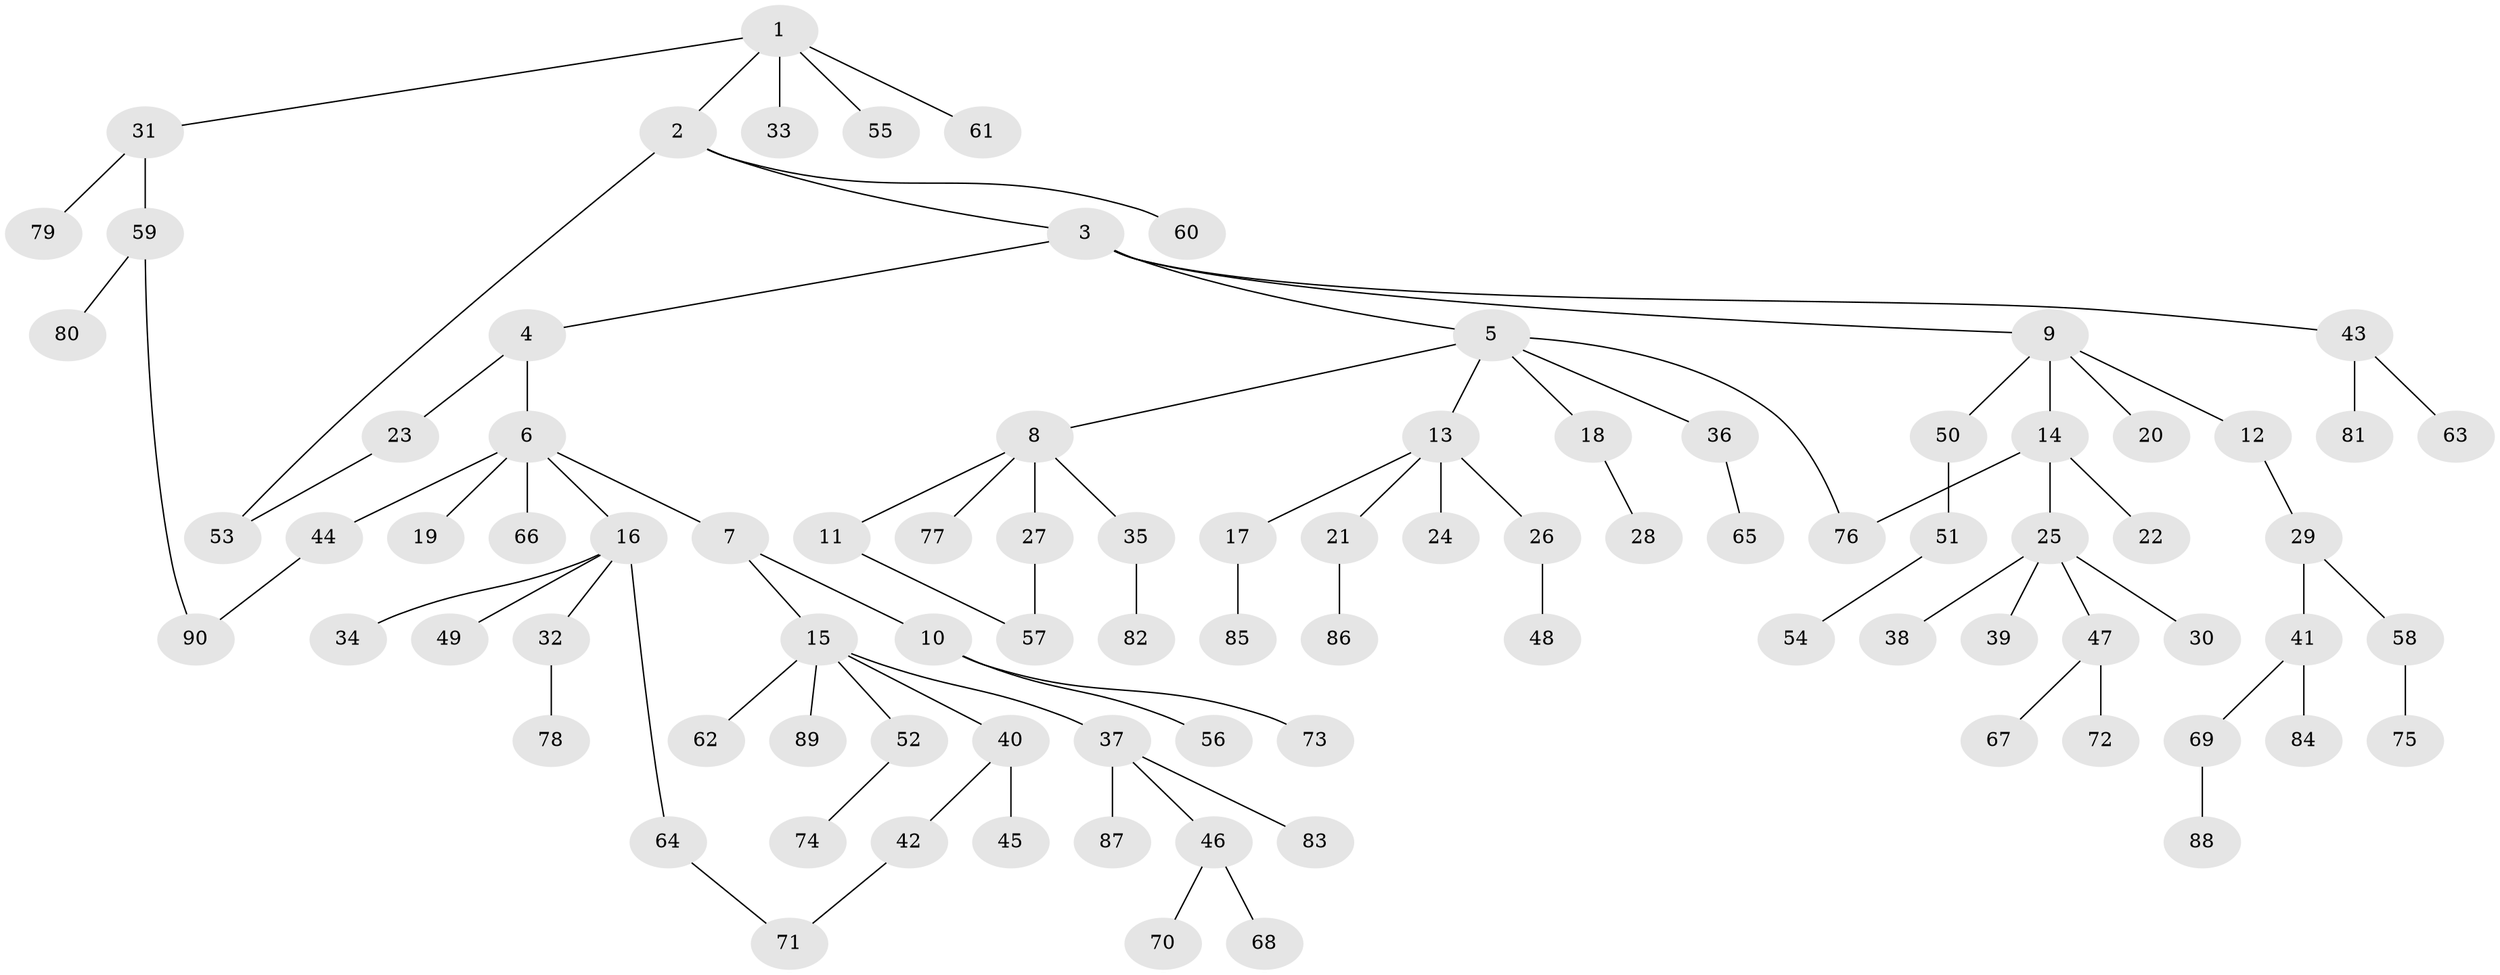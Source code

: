 // coarse degree distribution, {4: 0.06349206349206349, 3: 0.09523809523809523, 6: 0.031746031746031744, 9: 0.015873015873015872, 2: 0.23809523809523808, 7: 0.015873015873015872, 5: 0.031746031746031744, 1: 0.5079365079365079}
// Generated by graph-tools (version 1.1) at 2025/51/02/27/25 19:51:41]
// undirected, 90 vertices, 94 edges
graph export_dot {
graph [start="1"]
  node [color=gray90,style=filled];
  1;
  2;
  3;
  4;
  5;
  6;
  7;
  8;
  9;
  10;
  11;
  12;
  13;
  14;
  15;
  16;
  17;
  18;
  19;
  20;
  21;
  22;
  23;
  24;
  25;
  26;
  27;
  28;
  29;
  30;
  31;
  32;
  33;
  34;
  35;
  36;
  37;
  38;
  39;
  40;
  41;
  42;
  43;
  44;
  45;
  46;
  47;
  48;
  49;
  50;
  51;
  52;
  53;
  54;
  55;
  56;
  57;
  58;
  59;
  60;
  61;
  62;
  63;
  64;
  65;
  66;
  67;
  68;
  69;
  70;
  71;
  72;
  73;
  74;
  75;
  76;
  77;
  78;
  79;
  80;
  81;
  82;
  83;
  84;
  85;
  86;
  87;
  88;
  89;
  90;
  1 -- 2;
  1 -- 31;
  1 -- 33;
  1 -- 55;
  1 -- 61;
  2 -- 3;
  2 -- 53;
  2 -- 60;
  3 -- 4;
  3 -- 5;
  3 -- 9;
  3 -- 43;
  4 -- 6;
  4 -- 23;
  5 -- 8;
  5 -- 13;
  5 -- 18;
  5 -- 36;
  5 -- 76;
  6 -- 7;
  6 -- 16;
  6 -- 19;
  6 -- 44;
  6 -- 66;
  7 -- 10;
  7 -- 15;
  8 -- 11;
  8 -- 27;
  8 -- 35;
  8 -- 77;
  9 -- 12;
  9 -- 14;
  9 -- 20;
  9 -- 50;
  10 -- 56;
  10 -- 73;
  11 -- 57;
  12 -- 29;
  13 -- 17;
  13 -- 21;
  13 -- 24;
  13 -- 26;
  14 -- 22;
  14 -- 25;
  14 -- 76;
  15 -- 37;
  15 -- 40;
  15 -- 52;
  15 -- 62;
  15 -- 89;
  16 -- 32;
  16 -- 34;
  16 -- 49;
  16 -- 64;
  17 -- 85;
  18 -- 28;
  21 -- 86;
  23 -- 53;
  25 -- 30;
  25 -- 38;
  25 -- 39;
  25 -- 47;
  26 -- 48;
  27 -- 57;
  29 -- 41;
  29 -- 58;
  31 -- 59;
  31 -- 79;
  32 -- 78;
  35 -- 82;
  36 -- 65;
  37 -- 46;
  37 -- 83;
  37 -- 87;
  40 -- 42;
  40 -- 45;
  41 -- 69;
  41 -- 84;
  42 -- 71;
  43 -- 63;
  43 -- 81;
  44 -- 90;
  46 -- 68;
  46 -- 70;
  47 -- 67;
  47 -- 72;
  50 -- 51;
  51 -- 54;
  52 -- 74;
  58 -- 75;
  59 -- 80;
  59 -- 90;
  64 -- 71;
  69 -- 88;
}
